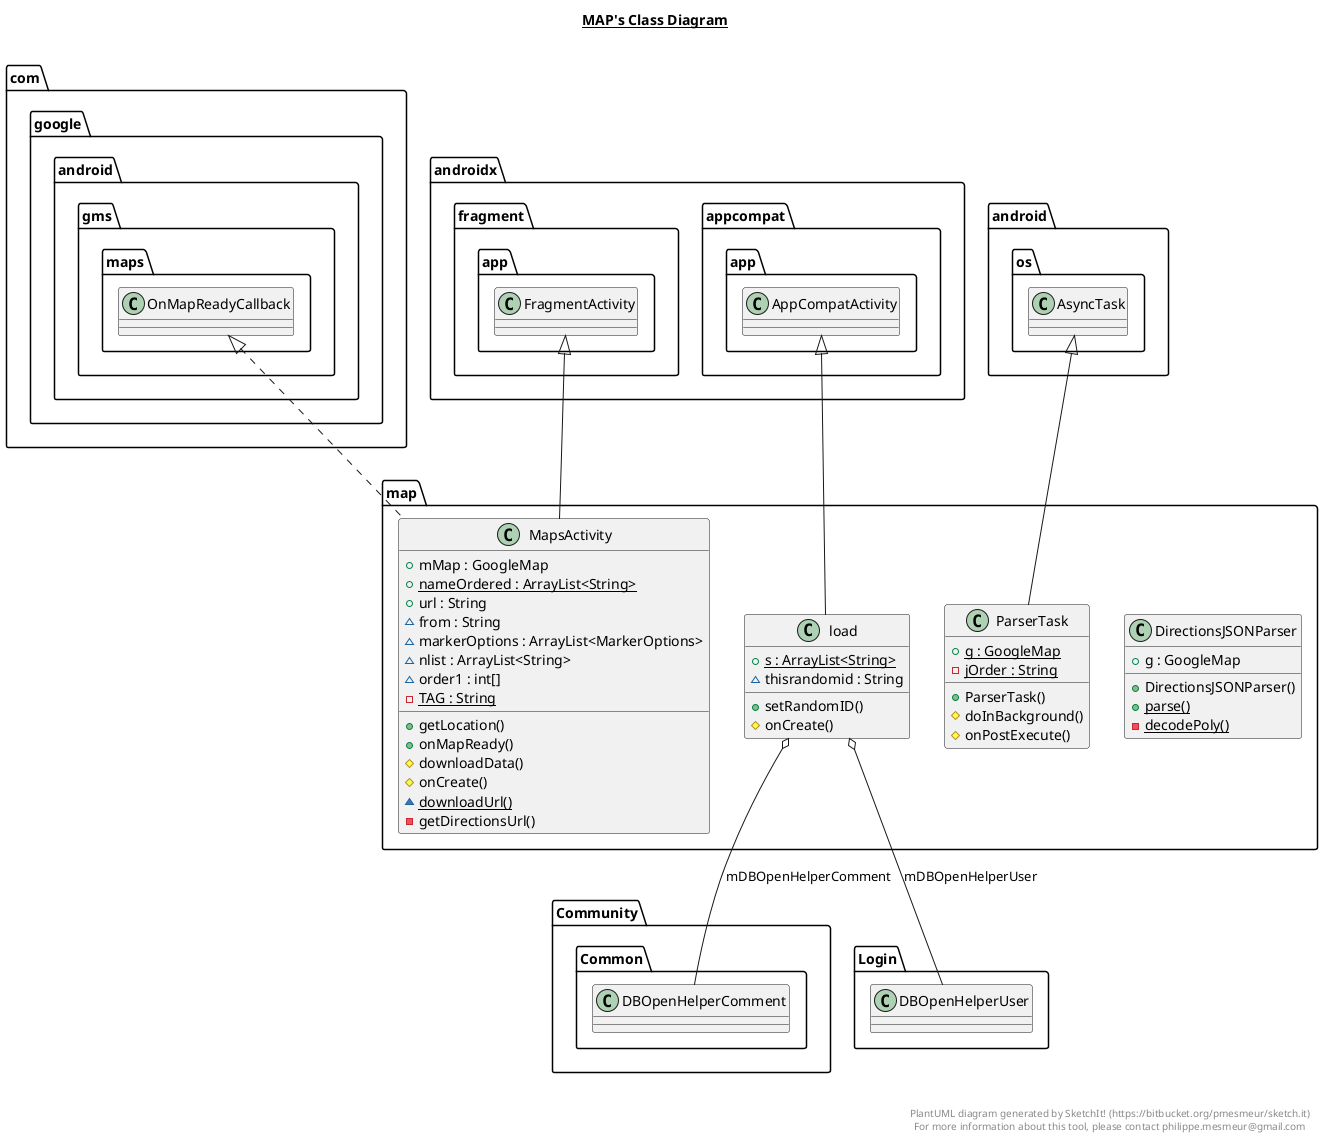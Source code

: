 @startuml

title __MAP's Class Diagram__\n

  namespace map {
    class map.DirectionsJSONParser {
        + g : GoogleMap
        + DirectionsJSONParser()
        {static} + parse()
        {static} - decodePoly()
    }
  }
  

  namespace map {
    class map.MapsActivity {
        + mMap : GoogleMap
        {static} + nameOrdered : ArrayList<String>
        + url : String
        ~ from : String
        ~ markerOptions : ArrayList<MarkerOptions>
        ~ nlist : ArrayList<String>
        ~ order1 : int[]
        {static} - TAG : String
        + getLocation()
        + onMapReady()
        # downloadData()
        # onCreate()
        {static} ~ downloadUrl()
        - getDirectionsUrl()
    }
  }
  

  namespace map {
    class map.ParserTask {
        {static} + g : GoogleMap
        {static} - jOrder : String
        + ParserTask()
        # doInBackground()
        # onPostExecute()
    }
  }
  

  namespace map {
    class map.load {
        {static} + s : ArrayList<String>
        ~ thisrandomid : String
        + setRandomID()
        # onCreate()
    }
  }
  

  map.MapsActivity .up.|> com.google.android.gms.maps.OnMapReadyCallback
  map.MapsActivity -up-|> androidx.fragment.app.FragmentActivity
  map.ParserTask -up-|> android.os.AsyncTask
  map.load -up-|> androidx.appcompat.app.AppCompatActivity
  map.load o-- Community.Common.DBOpenHelperComment : mDBOpenHelperComment
  map.load o-- Login.DBOpenHelperUser : mDBOpenHelperUser


right footer


PlantUML diagram generated by SketchIt! (https://bitbucket.org/pmesmeur/sketch.it)
For more information about this tool, please contact philippe.mesmeur@gmail.com
endfooter

@enduml
